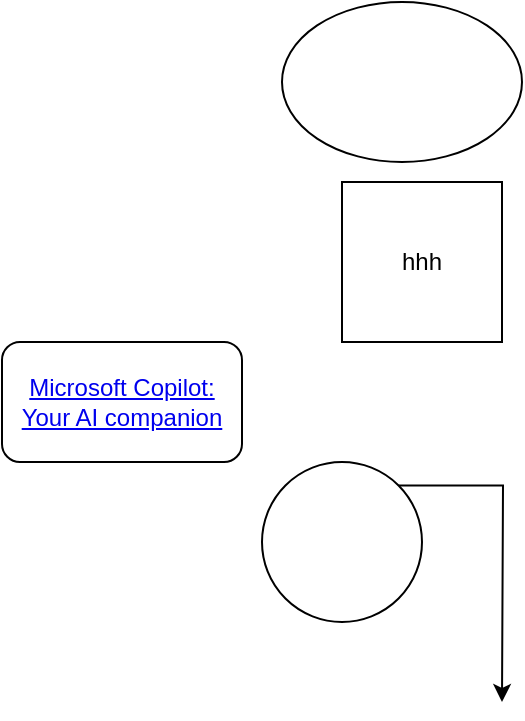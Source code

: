 <mxfile version="26.2.14">
  <diagram name="Page-1" id="GokQLcG7WO0pYvgW-zJp">
    <mxGraphModel dx="864" dy="516" grid="1" gridSize="10" guides="1" tooltips="1" connect="1" arrows="1" fold="1" page="1" pageScale="1" pageWidth="850" pageHeight="1100" math="0" shadow="0">
      <root>
        <mxCell id="0" />
        <mxCell id="1" parent="0" />
        <mxCell id="bzycmvIp5_qkG32QMUx3-1" value="&lt;a href=&quot;https://copilot.microsoft.com/chats/RHDPdBvyvpDGnnrWRSW6V&quot;&gt;Microsoft Copilot: Your AI companion&lt;/a&gt;" style="rounded=1;whiteSpace=wrap;html=1;" parent="1" vertex="1">
          <mxGeometry x="60" y="170" width="120" height="60" as="geometry" />
        </mxCell>
        <mxCell id="bzycmvIp5_qkG32QMUx3-6" style="edgeStyle=orthogonalEdgeStyle;rounded=0;orthogonalLoop=1;jettySize=auto;html=1;exitX=1;exitY=0;exitDx=0;exitDy=0;" parent="1" source="bzycmvIp5_qkG32QMUx3-2" edge="1">
          <mxGeometry relative="1" as="geometry">
            <mxPoint x="310" y="350" as="targetPoint" />
          </mxGeometry>
        </mxCell>
        <mxCell id="bzycmvIp5_qkG32QMUx3-2" value="" style="ellipse;whiteSpace=wrap;html=1;aspect=fixed;" parent="1" vertex="1">
          <mxGeometry x="190" y="230" width="80" height="80" as="geometry" />
        </mxCell>
        <mxCell id="bzycmvIp5_qkG32QMUx3-3" value="hhh" style="whiteSpace=wrap;html=1;aspect=fixed;" parent="1" vertex="1">
          <mxGeometry x="230" y="90" width="80" height="80" as="geometry" />
        </mxCell>
        <mxCell id="bzycmvIp5_qkG32QMUx3-4" value="" style="ellipse;whiteSpace=wrap;html=1;" parent="1" vertex="1">
          <mxGeometry x="200" width="120" height="80" as="geometry" />
        </mxCell>
      </root>
    </mxGraphModel>
  </diagram>
</mxfile>
